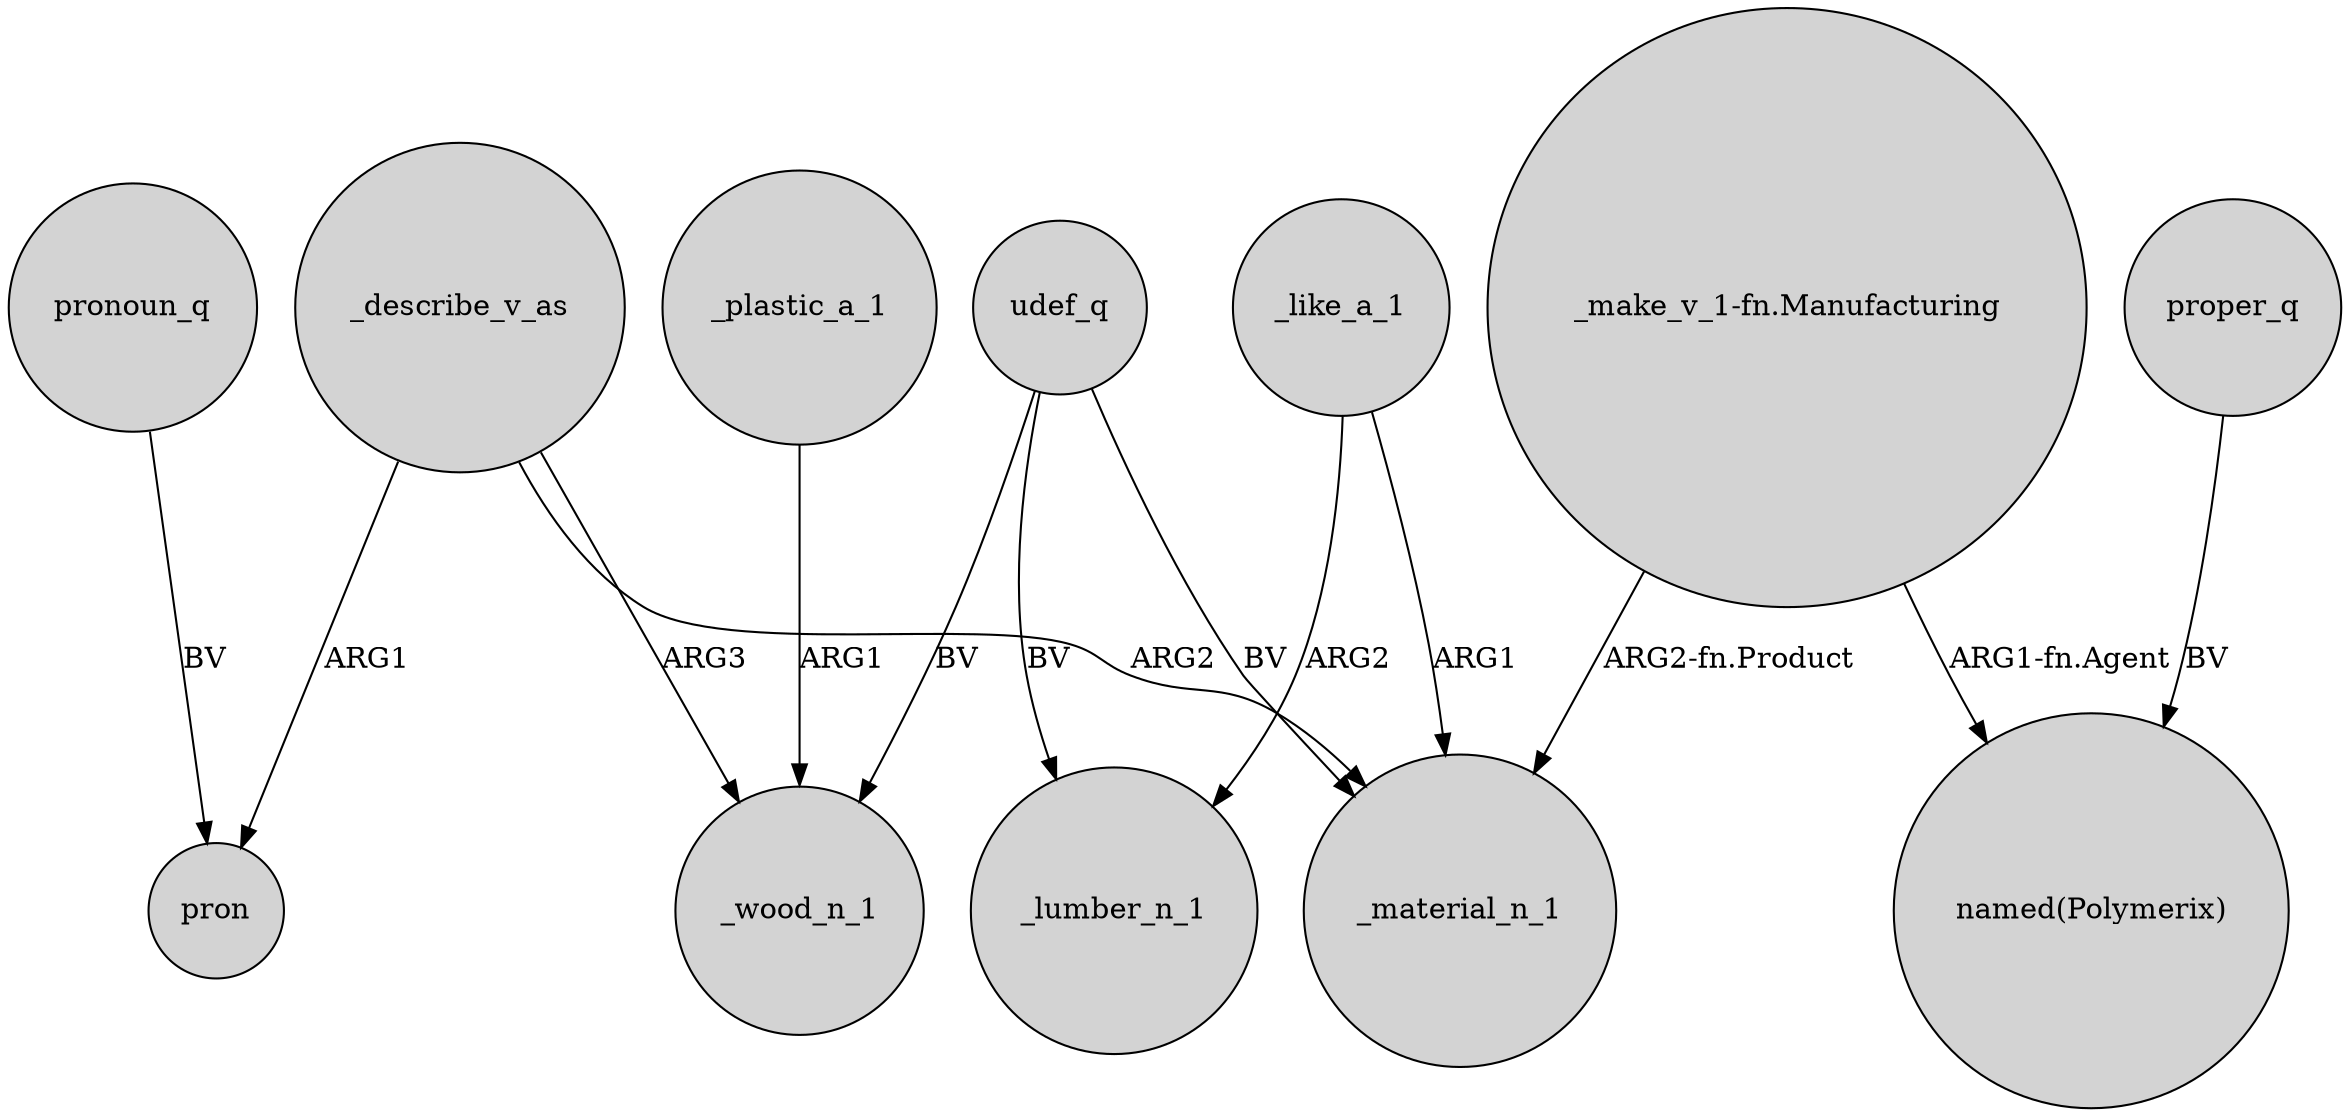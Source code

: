 digraph {
	node [shape=circle style=filled]
	_describe_v_as -> pron [label=ARG1]
	"_make_v_1-fn.Manufacturing" -> "named(Polymerix)" [label="ARG1-fn.Agent"]
	udef_q -> _lumber_n_1 [label=BV]
	_plastic_a_1 -> _wood_n_1 [label=ARG1]
	_like_a_1 -> _lumber_n_1 [label=ARG2]
	_describe_v_as -> _material_n_1 [label=ARG2]
	proper_q -> "named(Polymerix)" [label=BV]
	_describe_v_as -> _wood_n_1 [label=ARG3]
	"_make_v_1-fn.Manufacturing" -> _material_n_1 [label="ARG2-fn.Product"]
	udef_q -> _material_n_1 [label=BV]
	_like_a_1 -> _material_n_1 [label=ARG1]
	udef_q -> _wood_n_1 [label=BV]
	pronoun_q -> pron [label=BV]
}
